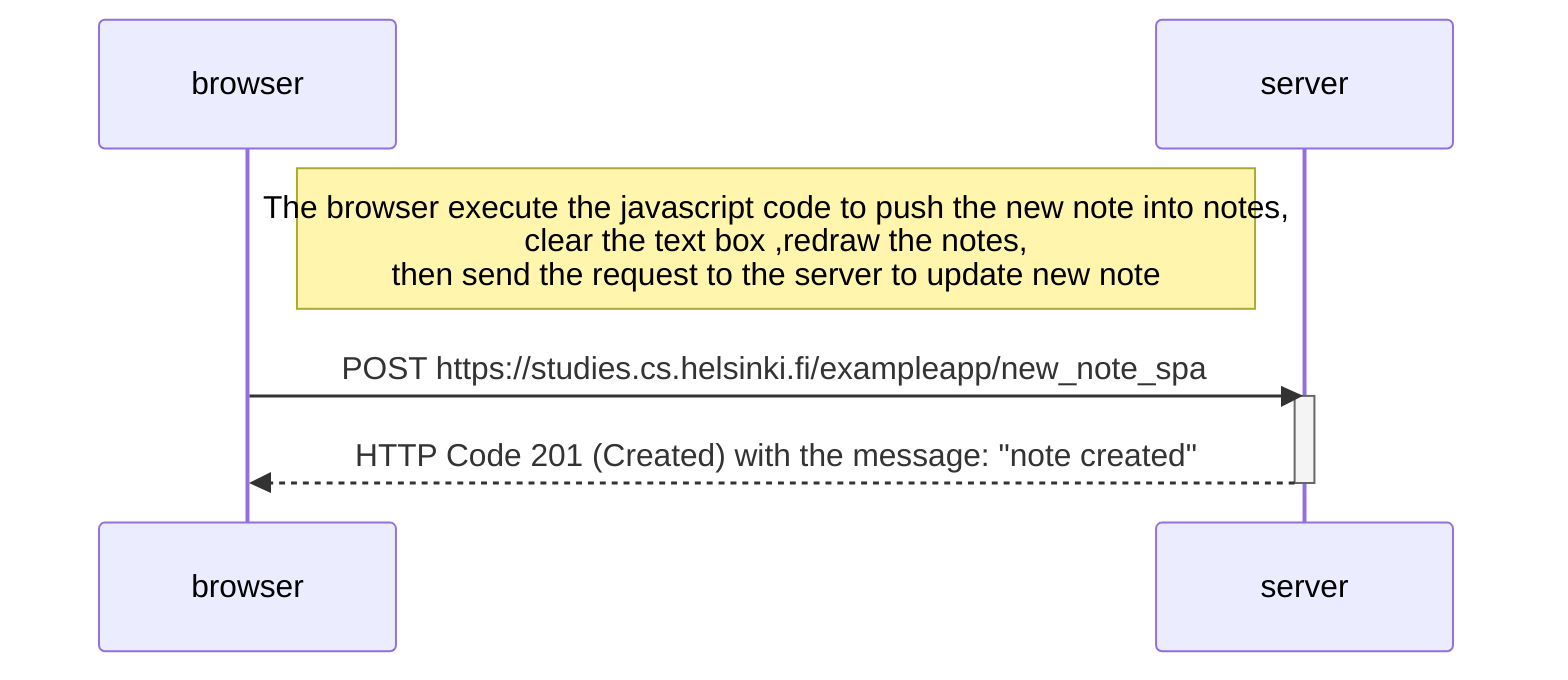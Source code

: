 sequenceDiagram
    participant browser
    participant server

    Note right of browser: The browser execute the javascript code to push the new note into notes,<br/> clear the text box ,redraw the notes,<br/> then send the request to the server to update new note

    browser->>server: POST https://studies.cs.helsinki.fi/exampleapp/new_note_spa
    activate server
    server-->>browser: HTTP Code 201 (Created) with the message: "note created"
    deactivate server